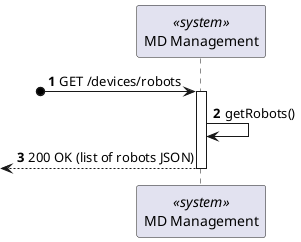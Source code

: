 @startuml process-view
autonumber
participant SYS as "MD Management" <<system>>

?o-> SYS : GET /devices/robots
activate SYS

SYS -> SYS : getRobots()
<-- SYS : 200 OK (list of robots JSON)
deactivate SYS

@enduml

